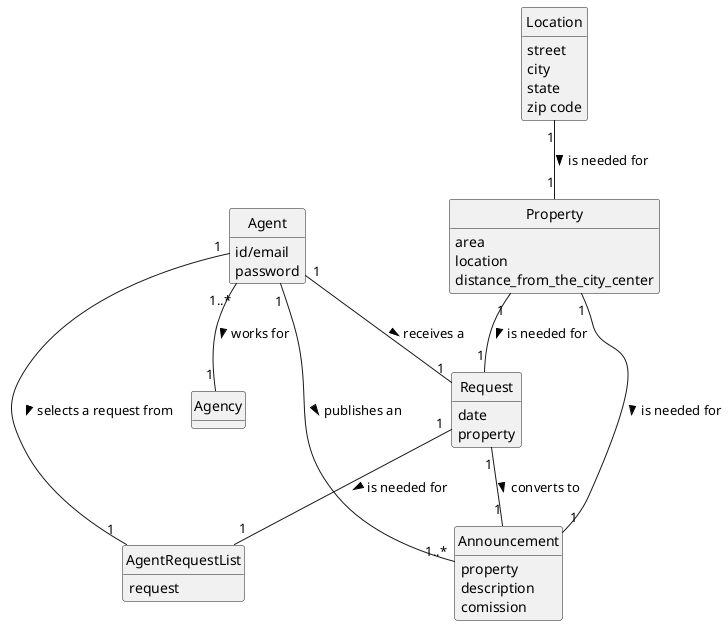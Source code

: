   @startuml
skinparam packageStyle rectangle
skinparam shadowing false

'left to right direction

skinparam classAttributeIconSize 0

hide circle
hide methods

'title Domain Model

'class Platform {
'  -description
'}

class Agent {
id/email
password
}

class  AgentRequestList{
request

}
class Request{
date
property
}


class Location{
street
city
state
zip code
}

class Property {
   area
   location
    distance_from_the_city_center
}

class Announcement {
  property
    description
    comission
  }

Agent "1..*" -- "1" Agency : works for  >
Agent "1" -- "1" Request : receives a  >
Agent "1" -- "1" AgentRequestList: selects a request from >
Property "1"-- "1"Announcement: is needed for  >
Property "1"-- "1"Request: is needed for  >
Request "1"-- "1"AgentRequestList: is needed for  >
Request "1"-- "1"Announcement: converts to  >
Location "1"--"1" Property : is needed for >

Agent "1" -- "1..*" Announcement : publishes an >


@enduml